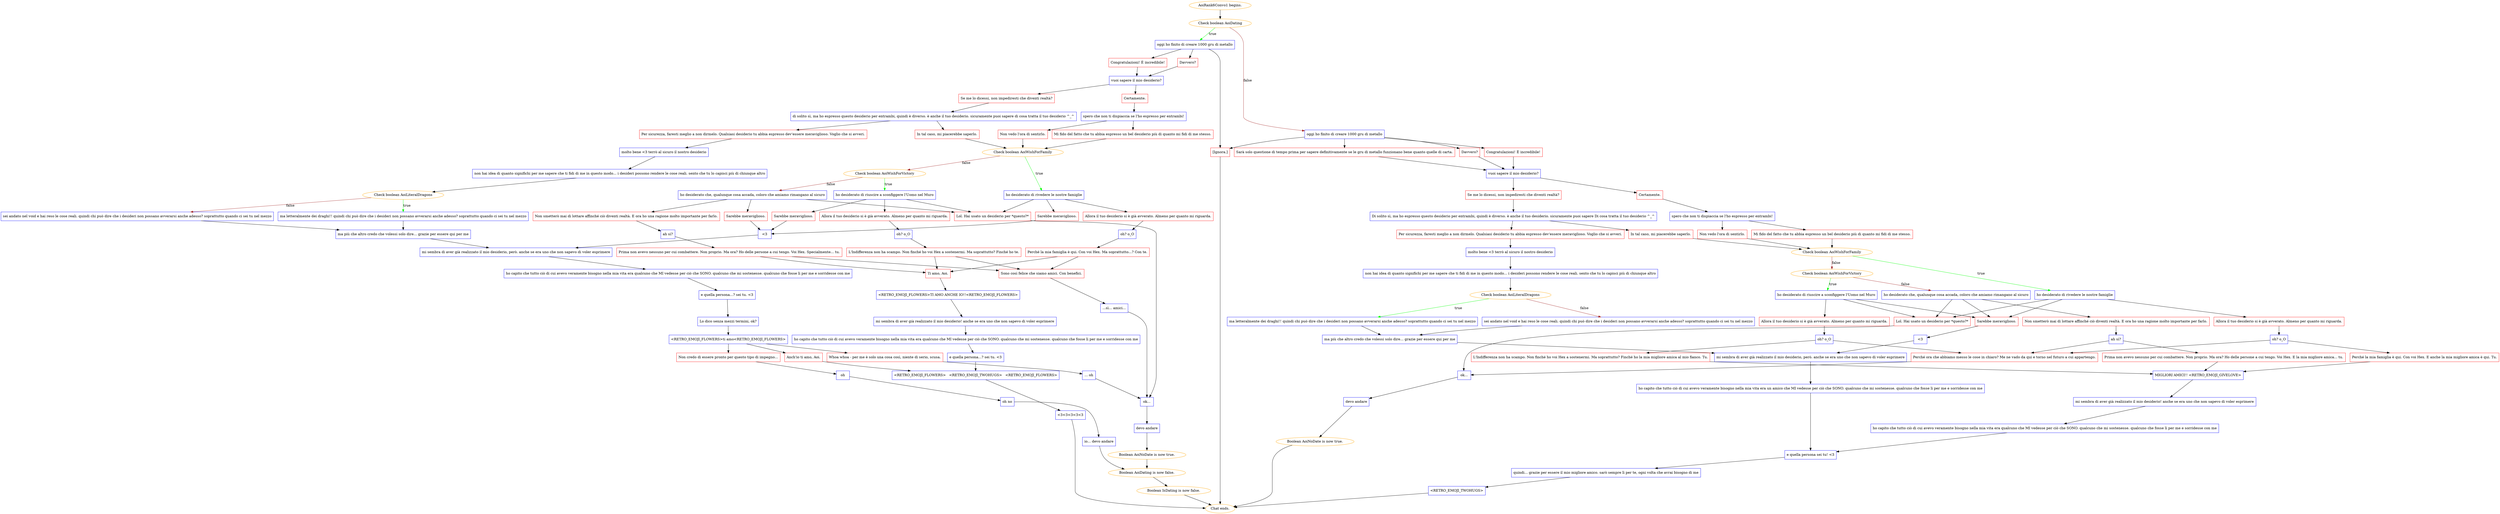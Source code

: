 digraph {
	"AoiRank6Convo1 begins." [color=orange];
		"AoiRank6Convo1 begins." -> j783435710;
	j783435710 [label="Check boolean AoiDating",color=orange];
		j783435710 -> j1613086835 [label=true,color=green];
		j783435710 -> j191001889 [label=false,color=brown];
	j1613086835 [label="oggi ho finito di creare 1000 gru di metallo",shape=box,color=blue];
		j1613086835 -> j1529104877;
		j1613086835 -> j2479876291;
		j1613086835 -> j4060732423;
	j191001889 [label="oggi ho finito di creare 1000 gru di metallo",shape=box,color=blue];
		j191001889 -> j3926250384;
		j191001889 -> j3887904478;
		j191001889 -> j739253451;
		j191001889 -> j4060732423;
	j1529104877 [label="Davvero?",shape=box,color=red];
		j1529104877 -> j2910301774;
	j2479876291 [label="Congratulazioni! È incredibile!",shape=box,color=red];
		j2479876291 -> j2910301774;
	j4060732423 [label="[Ignora.]",shape=box,color=red];
		j4060732423 -> "Chat ends.";
	j3926250384 [label="Sarà solo questione di tempo prima per sapere definitivamente se le gru di metallo funzionano bene quanto quelle di carta.",shape=box,color=red];
		j3926250384 -> j1719927463;
	j3887904478 [label="Davvero?",shape=box,color=red];
		j3887904478 -> j1719927463;
	j739253451 [label="Congratulazioni! È incredibile!",shape=box,color=red];
		j739253451 -> j1719927463;
	j2910301774 [label="vuoi sapere il mio desiderio?",shape=box,color=blue];
		j2910301774 -> j2207953616;
		j2910301774 -> j857908178;
	"Chat ends." [color=orange];
	j1719927463 [label="vuoi sapere il mio desiderio?",shape=box,color=blue];
		j1719927463 -> j426272458;
		j1719927463 -> j1256401461;
	j2207953616 [label="Se me lo dicessi, non impediresti che diventi realtà?",shape=box,color=red];
		j2207953616 -> j2165710586;
	j857908178 [label="Certamente.",shape=box,color=red];
		j857908178 -> j1596920780;
	j426272458 [label="Se me lo dicessi, non impediresti che diventi realtà?",shape=box,color=red];
		j426272458 -> j1938690662;
	j1256401461 [label="Certamente.",shape=box,color=red];
		j1256401461 -> j2176279429;
	j2165710586 [label="di solito sì, ma ho espresso questo desiderio per entrambi, quindi è diverso. è anche il tuo desiderio. sicuramente puoi sapere di cosa tratta il tuo desiderio ^_^",shape=box,color=blue];
		j2165710586 -> j3961779418;
		j2165710586 -> j328469251;
	j1596920780 [label="spero che non ti dispiaccia se l'ho espresso per entrambi!",shape=box,color=blue];
		j1596920780 -> j506758332;
		j1596920780 -> j1280752437;
	j1938690662 [label="Di solito sì, ma ho espresso questo desiderio per entrambi, quindi è diverso. è anche il tuo desiderio. sicuramente puoi sapere Di cosa tratta il tuo desiderio ^_^",shape=box,color=blue];
		j1938690662 -> j1235896937;
		j1938690662 -> j3206735172;
	j2176279429 [label="spero che non ti dispiaccia se l'ho espresso per entrambi!",shape=box,color=blue];
		j2176279429 -> j35622052;
		j2176279429 -> j2136968028;
	j3961779418 [label="Per sicurezza, faresti meglio a non dirmelo. Qualsiasi desiderio tu abbia espresso dev'essere meraviglioso. Voglio che si avveri.",shape=box,color=red];
		j3961779418 -> j2619892700;
	j328469251 [label="In tal caso, mi piacerebbe saperlo.",shape=box,color=red];
		j328469251 -> j3247860844;
	j506758332 [label="Mi fido del fatto che tu abbia espresso un bel desiderio più di quanto mi fidi di me stesso.",shape=box,color=red];
		j506758332 -> j3247860844;
	j1280752437 [label="Non vedo l'ora di sentirlo.",shape=box,color=red];
		j1280752437 -> j3247860844;
	j1235896937 [label="Per sicurezza, faresti meglio a non dirmelo. Qualsiasi desiderio tu abbia espresso dev'essere meraviglioso. Voglio che si avveri.",shape=box,color=red];
		j1235896937 -> j1701557949;
	j3206735172 [label="In tal caso, mi piacerebbe saperlo.",shape=box,color=red];
		j3206735172 -> j828909921;
	j35622052 [label="Mi fido del fatto che tu abbia espresso un bel desiderio più di quanto mi fidi di me stesso.",shape=box,color=red];
		j35622052 -> j828909921;
	j2136968028 [label="Non vedo l'ora di sentirlo.",shape=box,color=red];
		j2136968028 -> j828909921;
	j2619892700 [label="molto bene <3 terrò al sicuro il nostro desiderio",shape=box,color=blue];
		j2619892700 -> j1631689843;
	j3247860844 [label="Check boolean AoiWishForFamily",color=orange];
		j3247860844 -> j3314402400 [label=true,color=green];
		j3247860844 -> j703318390 [label=false,color=brown];
	j1701557949 [label="molto bene <3 terrò al sicuro il nostro desiderio",shape=box,color=blue];
		j1701557949 -> j1094125488;
	j828909921 [label="Check boolean AoiWishForFamily",color=orange];
		j828909921 -> j3341643262 [label=true,color=green];
		j828909921 -> j960399770 [label=false,color=brown];
	j1631689843 [label="non hai idea di quanto significhi per me sapere che ti fidi di me in questo modo... i desideri possono rendere le cose reali. sento che tu lo capisci più di chiunque altro",shape=box,color=blue];
		j1631689843 -> j115447101;
	j3314402400 [label="ho desiderato di rivedere le nostre famiglie",shape=box,color=blue];
		j3314402400 -> j924370297;
		j3314402400 -> j1922822809;
		j3314402400 -> j1391110388;
	j703318390 [label="Check boolean AoiWishForVictory",color=orange];
		j703318390 -> j2569772134 [label=true,color=green];
		j703318390 -> j1863102023 [label=false,color=brown];
	j1094125488 [label="non hai idea di quanto significhi per me sapere che ti fidi di me in questo modo... i desideri possono rendere le cose reali. sento che tu lo capisci più di chiunque altro",shape=box,color=blue];
		j1094125488 -> j3584024800;
	j3341643262 [label="ho desiderato di rivedere le nostre famiglie",shape=box,color=blue];
		j3341643262 -> j1063531898;
		j3341643262 -> j3118490364;
		j3341643262 -> j1156057528;
	j960399770 [label="Check boolean AoiWishForVictory",color=orange];
		j960399770 -> j3804339324 [label=true,color=green];
		j960399770 -> j704736460 [label=false,color=brown];
	j115447101 [label="Check boolean AoiLiteralDragons",color=orange];
		j115447101 -> j3314133463 [label=true,color=green];
		j115447101 -> j767064594 [label=false,color=brown];
	j924370297 [label="Allora il tuo desiderio si è già avverato. Almeno per quanto mi riguarda.",shape=box,color=red];
		j924370297 -> j1114288327;
	j1922822809 [label="Sarebbe meraviglioso.",shape=box,color=red];
		j1922822809 -> j3040475733;
	j1391110388 [label="Lol. Hai usato un desiderio per *questo?*",shape=box,color=red];
		j1391110388 -> j794034530;
	j2569772134 [label="ho desiderato di riuscire a sconfiggere l'Uomo nel Muro",shape=box,color=blue];
		j2569772134 -> j1575010631;
		j2569772134 -> j2159251144;
		j2569772134 -> j1391110388;
	j1863102023 [label="ho desiderato che, qualunque cosa accada, coloro che amiamo rimangano al sicuro",shape=box,color=blue];
		j1863102023 -> j2350879402;
		j1863102023 -> j2637776851;
		j1863102023 -> j1391110388;
	j3584024800 [label="Check boolean AoiLiteralDragons",color=orange];
		j3584024800 -> j598965459 [label=true,color=green];
		j3584024800 -> j2002649165 [label=false,color=brown];
	j1063531898 [label="Allora il tuo desiderio si è già avverato. Almeno per quanto mi riguarda.",shape=box,color=red];
		j1063531898 -> j724635495;
	j3118490364 [label="Sarebbe meraviglioso.",shape=box,color=red];
		j3118490364 -> j3246101428;
	j1156057528 [label="Lol. Hai usato un desiderio per *questo?*",shape=box,color=red];
		j1156057528 -> j717911328;
	j3804339324 [label="ho desiderato di riuscire a sconfiggere l'Uomo nel Muro",shape=box,color=blue];
		j3804339324 -> j2937066720;
		j3804339324 -> j3118490364;
		j3804339324 -> j1156057528;
	j704736460 [label="ho desiderato che, qualunque cosa accada, coloro che amiamo rimangano al sicuro",shape=box,color=blue];
		j704736460 -> j1691569611;
		j704736460 -> j3118490364;
		j704736460 -> j1156057528;
	j3314133463 [label="ma letteralmente dei draghi!! quindi chi può dire che i desideri non possano avverarsi anche adesso? soprattutto quando ci sei tu nel mezzo",shape=box,color=blue];
		j3314133463 -> j1262895713;
	j767064594 [label="sei andato nel void e hai reso le cose reali. quindi chi può dire che i desideri non possano avverarsi anche adesso? soprattutto quando ci sei tu nel mezzo",shape=box,color=blue];
		j767064594 -> j1262895713;
	j1114288327 [label="oh? o_O",shape=box,color=blue];
		j1114288327 -> j2232353568;
	j3040475733 [label="<3",shape=box,color=blue];
		j3040475733 -> j2160537074;
	j794034530 [label="ok...",shape=box,color=blue];
		j794034530 -> j301547225;
	j1575010631 [label="Allora il tuo desiderio si è già avverato. Almeno per quanto mi riguarda.",shape=box,color=red];
		j1575010631 -> j2787143195;
	j2159251144 [label="Sarebbe meraviglioso.",shape=box,color=red];
		j2159251144 -> j3040475733;
	j2350879402 [label="Non smetterò mai di lottare affinché ciò diventi realtà. E ora ho una ragione molto importante per farlo.",shape=box,color=red];
		j2350879402 -> j4059597445;
	j2637776851 [label="Sarebbe meraviglioso.",shape=box,color=red];
		j2637776851 -> j3040475733;
	j598965459 [label="ma letteralmente dei draghi!! quindi chi può dire che i desideri non possano avverarsi anche adesso? soprattutto quando ci sei tu nel mezzo",shape=box,color=blue];
		j598965459 -> j1190416931;
	j2002649165 [label="sei andato nel void e hai reso le cose reali. quindi chi può dire che i desideri non possano avverarsi anche adesso? soprattutto quando ci sei tu nel mezzo",shape=box,color=blue];
		j2002649165 -> j1190416931;
	j724635495 [label="oh? o_O",shape=box,color=blue];
		j724635495 -> j3113611823;
		j724635495 -> j1559270338;
	j3246101428 [label="<3",shape=box,color=blue];
		j3246101428 -> j4266365216;
	j717911328 [label="ok...",shape=box,color=blue];
		j717911328 -> j1690252678;
	j2937066720 [label="Allora il tuo desiderio si è già avverato. Almeno per quanto mi riguarda.",shape=box,color=red];
		j2937066720 -> j52674126;
	j1691569611 [label="Non smetterò mai di lottare affinché ciò diventi realtà. E ora ho una ragione molto importante per farlo.",shape=box,color=red];
		j1691569611 -> j2570714765;
	j1262895713 [label="ma più che altro credo che volessi solo dire... grazie per essere qui per me",shape=box,color=blue];
		j1262895713 -> j2160537074;
	j2232353568 [label="Perché la mia famiglia è qui. Con voi Hex. Ma soprattutto...? Con te.",shape=box,color=red];
		j2232353568 -> j3551362730;
		j2232353568 -> j177366735;
	j2160537074 [label="mi sembra di aver già realizzato il mio desiderio, però. anche se era uno che non sapevo di voler esprimere",shape=box,color=blue];
		j2160537074 -> j798466669;
	j301547225 [label="devo andare",shape=box,color=blue];
		j301547225 -> j2447544522;
	j2787143195 [label="oh? o_O",shape=box,color=blue];
		j2787143195 -> j4239341969;
	j4059597445 [label="ah sì?",shape=box,color=blue];
		j4059597445 -> j712089669;
	j1190416931 [label="ma più che altro credo che volessi solo dire... grazie per essere qui per me",shape=box,color=blue];
		j1190416931 -> j4266365216;
	j3113611823 [label="Perché la mia famiglia è qui. Con voi Hex. E anche la mia migliore amica è qui. Tu.",shape=box,color=red];
		j3113611823 -> j1237218597;
	j1559270338 [label="Perché ora che abbiamo messo le cose in chiaro? Me ne vado da qui e torno nel futuro a cui appartengo.",shape=box,color=red];
		j1559270338 -> j717911328;
	j4266365216 [label="mi sembra di aver già realizzato il mio desiderio, però. anche se era uno che non sapevo di voler esprimere",shape=box,color=blue];
		j4266365216 -> j2512330491;
	j1690252678 [label="devo andare",shape=box,color=blue];
		j1690252678 -> j2246494386;
	j52674126 [label="oh? o_O",shape=box,color=blue];
		j52674126 -> j1148284723;
		j52674126 -> j1559270338;
	j2570714765 [label="ah sì?",shape=box,color=blue];
		j2570714765 -> j2831326124;
		j2570714765 -> j1559270338;
	j3551362730 [label="Ti amo, Aoi.",shape=box,color=red];
		j3551362730 -> j4272678734;
	j177366735 [label="Sono così felice che siamo amici. Con benefici.",shape=box,color=red];
		j177366735 -> j3360117151;
	j798466669 [label="ho capito che tutto ciò di cui avevo veramente bisogno nella mia vita era qualcuno che MI vedesse per ciò che SONO. qualcuno che mi sostenesse. qualcuno che fosse lì per me e sorridesse con me",shape=box,color=blue];
		j798466669 -> j1919248116;
	j2447544522 [label="Boolean AoiNoDate is now true.",color=orange];
		j2447544522 -> j2417470976;
	j4239341969 [label="L'Indifferenza non ha scampo. Non finché ho voi Hex a sostenermi. Ma soprattutto? Finché ho te.",shape=box,color=red];
		j4239341969 -> j3551362730;
		j4239341969 -> j177366735;
	j712089669 [label="Prima non avevo nessuno per cui combattere. Non proprio. Ma ora? Ho delle persone a cui tengo. Voi Hex. Specialmente... tu.",shape=box,color=red];
		j712089669 -> j3551362730;
		j712089669 -> j177366735;
	j1237218597 [label="MIGLIORI AMICI!! <RETRO_EMOJI_GIVELOVE>",shape=box,color=blue];
		j1237218597 -> j1761574093;
	j2512330491 [label="ho capito che tutto ciò di cui avevo veramente bisogno nella mia vita era un amico che MI vedesse per ciò che SONO. qualcuno che mi sostenesse. qualcuno che fosse lì per me e sorridesse con me",shape=box,color=blue];
		j2512330491 -> j143153386;
	j2246494386 [label="Boolean AoiNoDate is now true.",color=orange];
		j2246494386 -> "Chat ends.";
	j1148284723 [label="L'Indifferenza non ha scampo. Non finché ho voi Hex a sostenermi. Ma soprattutto? Finché ho la mia migliore amica al mio fianco. Tu.",shape=box,color=red];
		j1148284723 -> j1237218597;
	j2831326124 [label="Prima non avevo nessuno per cui combattere. Non proprio. Ma ora? Ho delle persone a cui tengo. Voi Hex. E la mia migliore amica... tu.",shape=box,color=red];
		j2831326124 -> j1237218597;
	j4272678734 [label="<RETRO_EMOJI_FLOWERS>TI AMO ANCHE IO!!<RETRO_EMOJI_FLOWERS>",shape=box,color=blue];
		j4272678734 -> j4165796454;
	j3360117151 [label="...sì... amici...",shape=box,color=blue];
		j3360117151 -> j794034530;
	j1919248116 [label="e quella persona...? sei tu. <3",shape=box,color=blue];
		j1919248116 -> j3174972131;
	j2417470976 [label="Boolean AoiDating is now false.",color=orange];
		j2417470976 -> j178902881;
	j1761574093 [label="mi sembra di aver già realizzato il mio desiderio! anche se era uno che non sapevo di voler esprimere",shape=box,color=blue];
		j1761574093 -> j2339756153;
	j143153386 [label="e quella persona sei tu! <3",shape=box,color=blue];
		j143153386 -> j1998863716;
	j4165796454 [label="mi sembra di aver già realizzato il mio desiderio! anche se era uno che non sapevo di voler esprimere",shape=box,color=blue];
		j4165796454 -> j1323342687;
	j3174972131 [label="Lo dico senza mezzi termini, ok?",shape=box,color=blue];
		j3174972131 -> j1256032713;
	j178902881 [label="Boolean IsDating is now false.",color=orange];
		j178902881 -> "Chat ends.";
	j2339756153 [label="ho capito che tutto ciò di cui avevo veramente bisogno nella mia vita era qualcuno che MI vedesse per ciò che SONO. qualcuno che mi sostenesse. qualcuno che fosse lì per me e sorridesse con me",shape=box,color=blue];
		j2339756153 -> j143153386;
	j1998863716 [label="quindi... grazie per essere il mio migliore amico. sarò sempre lì per te, ogni volta che avrai bisogno di me",shape=box,color=blue];
		j1998863716 -> j2792338544;
	j1323342687 [label="ho capito che tutto ciò di cui avevo veramente bisogno nella mia vita era qualcuno che MI vedesse per ciò che SONO. qualcuno che mi sostenesse. qualcuno che fosse lì per me e sorridesse con me",shape=box,color=blue];
		j1323342687 -> j1692956030;
	j1256032713 [label="<RETRO_EMOJI_FLOWERS>ti amo<RETRO_EMOJI_FLOWERS>",shape=box,color=blue];
		j1256032713 -> j1041201795;
		j1256032713 -> j1666729701;
		j1256032713 -> j1178856088;
	j2792338544 [label="<RETRO_EMOJI_TWOHUGS>",shape=box,color=blue];
		j2792338544 -> "Chat ends.";
	j1692956030 [label="e quella persona...? sei tu. <3",shape=box,color=blue];
		j1692956030 -> j3358652932;
	j1041201795 [label="Anch'io ti amo, Aoi.",shape=box,color=red];
		j1041201795 -> j3358652932;
	j1666729701 [label="Non credo di essere pronto per questo tipo di impegno...",shape=box,color=red];
		j1666729701 -> j2876062554;
	j1178856088 [label="Whoa whoa - per me è solo una cosa così, niente di serio, scusa.",shape=box,color=red];
		j1178856088 -> j1893123752;
	j3358652932 [label="<RETRO_EMOJI_FLOWERS>   <RETRO_EMOJI_TWOHUGS>   <RETRO_EMOJI_FLOWERS>",shape=box,color=blue];
		j3358652932 -> j492764616;
	j2876062554 [label="oh",shape=box,color=blue];
		j2876062554 -> j1646003204;
	j1893123752 [label="... oh",shape=box,color=blue];
		j1893123752 -> j794034530;
	j492764616 [label="<3<3<3<3<3",shape=box,color=blue];
		j492764616 -> "Chat ends.";
	j1646003204 [label="oh no",shape=box,color=blue];
		j1646003204 -> j418164918;
	j418164918 [label="io... devo andare",shape=box,color=blue];
		j418164918 -> j2417470976;
}